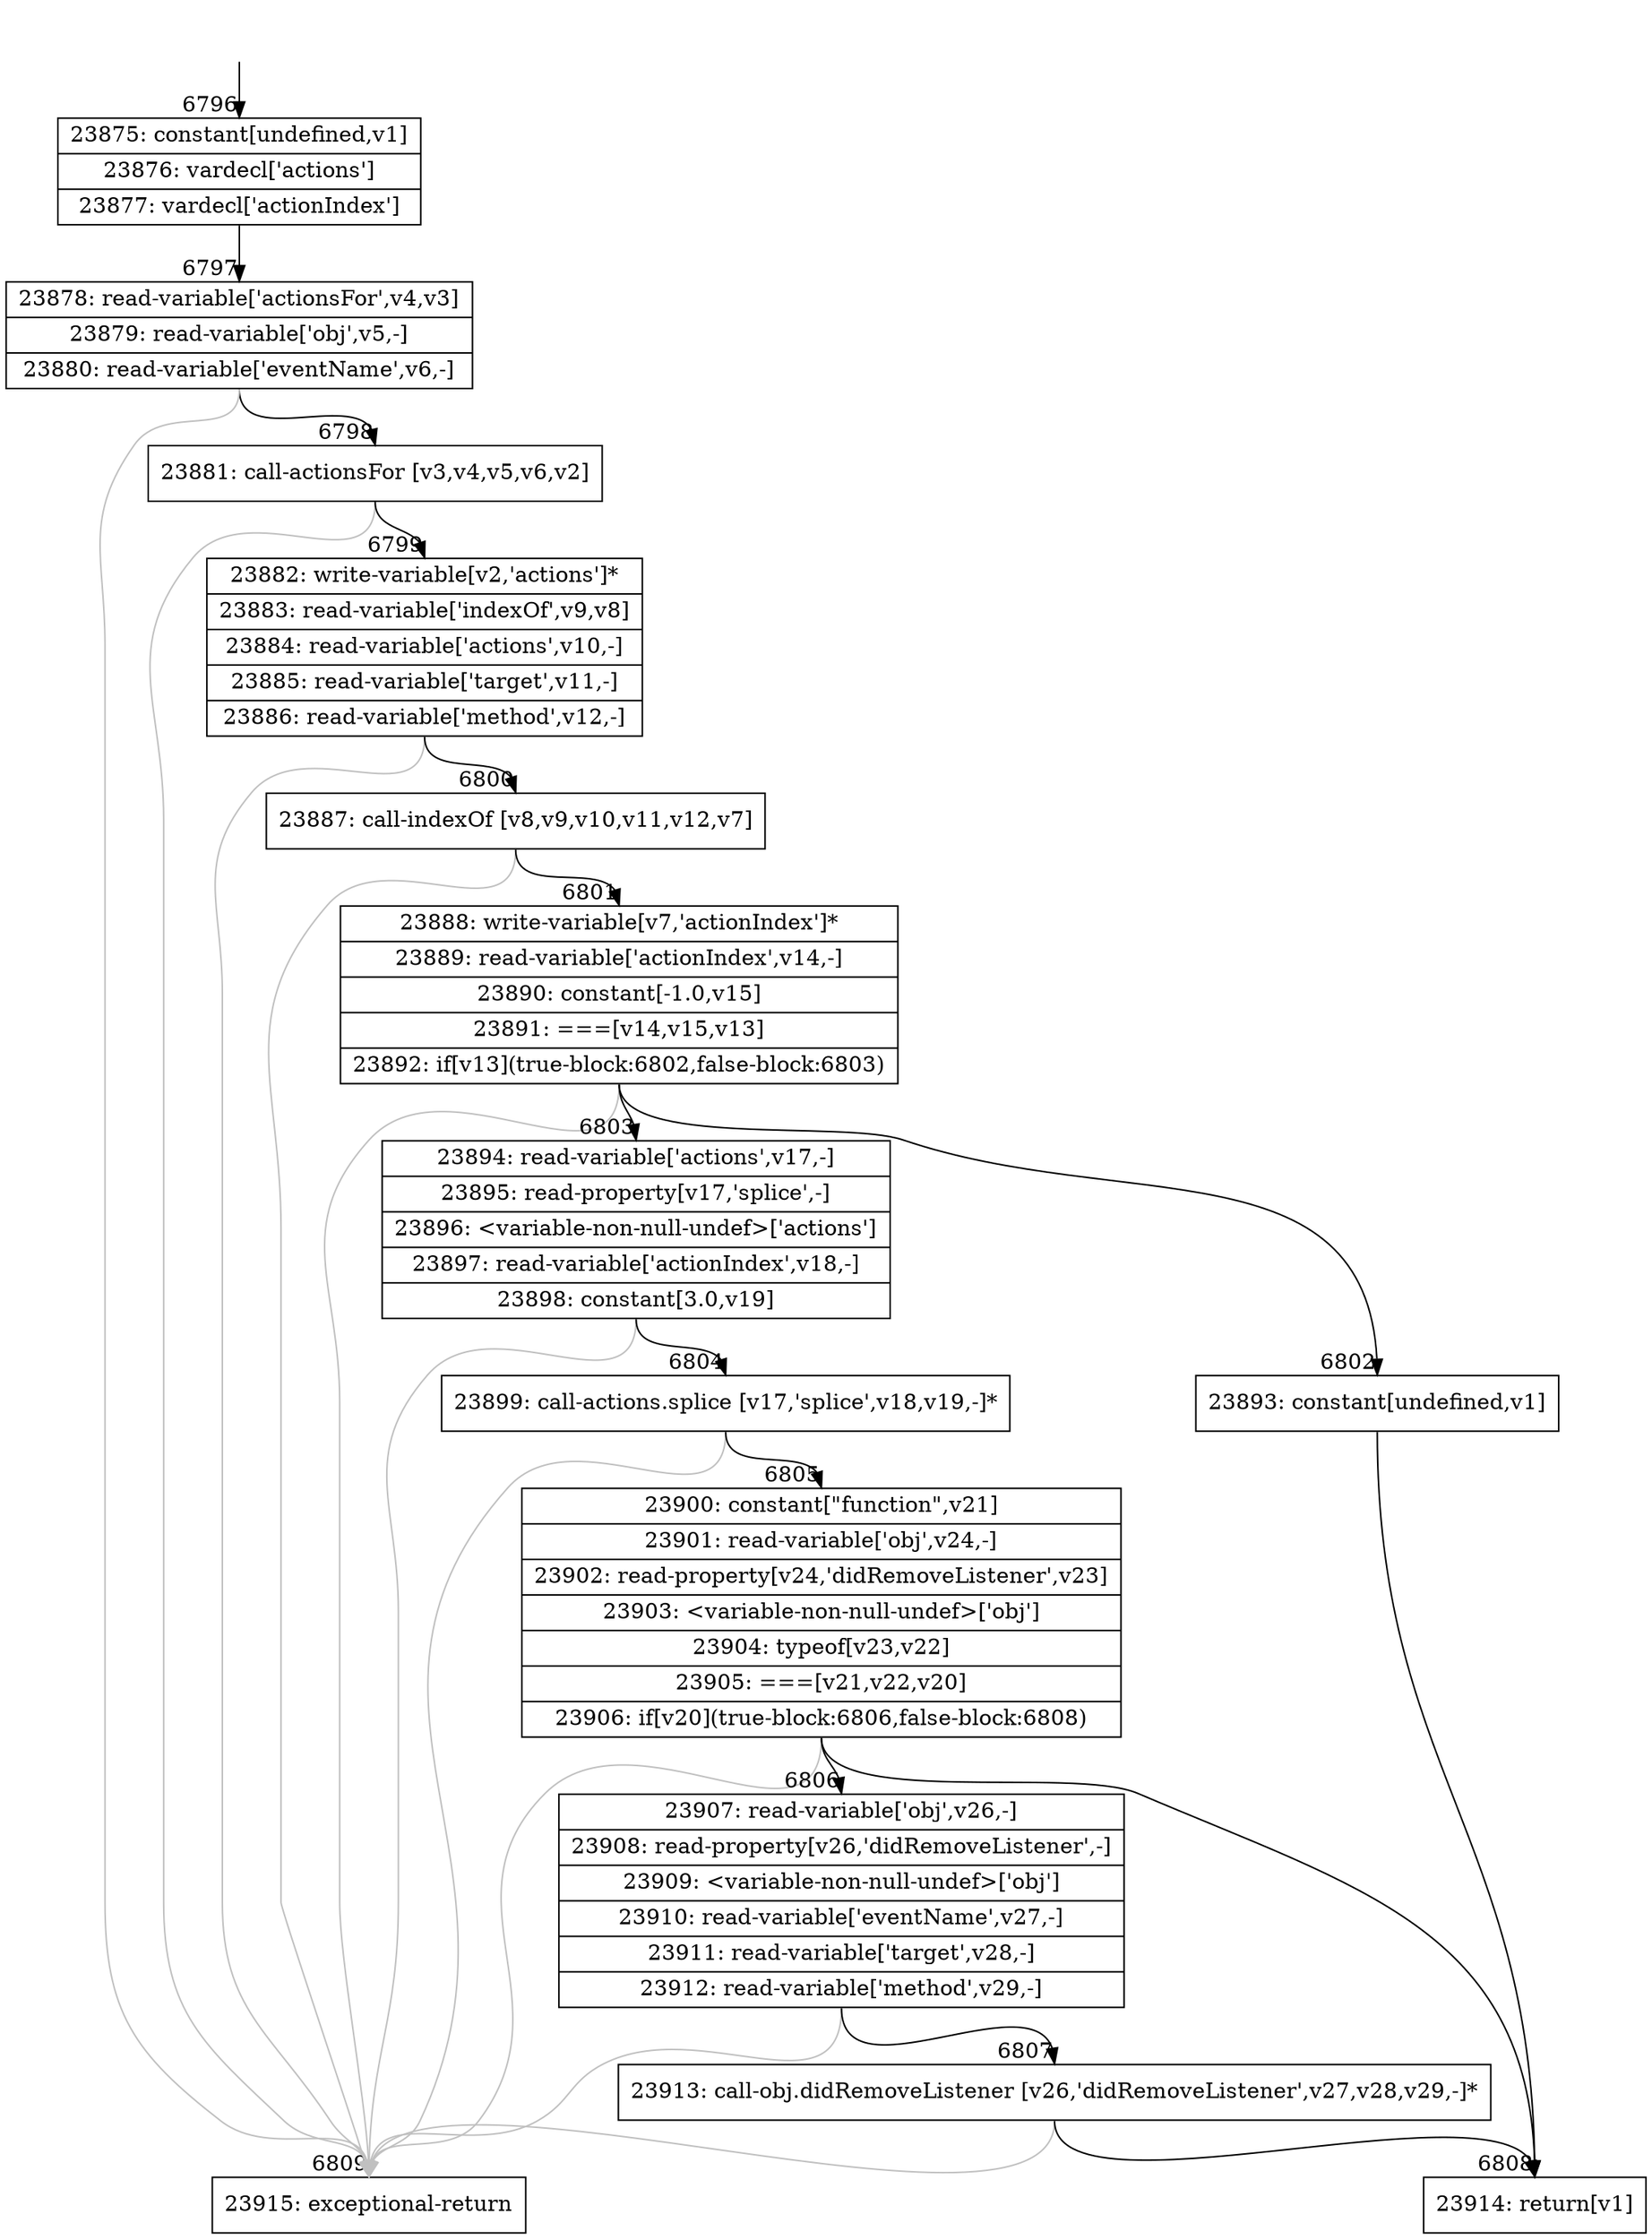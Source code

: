 digraph {
rankdir="TD"
BB_entry562[shape=none,label=""];
BB_entry562 -> BB6796 [tailport=s, headport=n, headlabel="    6796"]
BB6796 [shape=record label="{23875: constant[undefined,v1]|23876: vardecl['actions']|23877: vardecl['actionIndex']}" ] 
BB6796 -> BB6797 [tailport=s, headport=n, headlabel="      6797"]
BB6797 [shape=record label="{23878: read-variable['actionsFor',v4,v3]|23879: read-variable['obj',v5,-]|23880: read-variable['eventName',v6,-]}" ] 
BB6797 -> BB6798 [tailport=s, headport=n, headlabel="      6798"]
BB6797 -> BB6809 [tailport=s, headport=n, color=gray, headlabel="      6809"]
BB6798 [shape=record label="{23881: call-actionsFor [v3,v4,v5,v6,v2]}" ] 
BB6798 -> BB6799 [tailport=s, headport=n, headlabel="      6799"]
BB6798 -> BB6809 [tailport=s, headport=n, color=gray]
BB6799 [shape=record label="{23882: write-variable[v2,'actions']*|23883: read-variable['indexOf',v9,v8]|23884: read-variable['actions',v10,-]|23885: read-variable['target',v11,-]|23886: read-variable['method',v12,-]}" ] 
BB6799 -> BB6800 [tailport=s, headport=n, headlabel="      6800"]
BB6799 -> BB6809 [tailport=s, headport=n, color=gray]
BB6800 [shape=record label="{23887: call-indexOf [v8,v9,v10,v11,v12,v7]}" ] 
BB6800 -> BB6801 [tailport=s, headport=n, headlabel="      6801"]
BB6800 -> BB6809 [tailport=s, headport=n, color=gray]
BB6801 [shape=record label="{23888: write-variable[v7,'actionIndex']*|23889: read-variable['actionIndex',v14,-]|23890: constant[-1.0,v15]|23891: ===[v14,v15,v13]|23892: if[v13](true-block:6802,false-block:6803)}" ] 
BB6801 -> BB6802 [tailport=s, headport=n, headlabel="      6802"]
BB6801 -> BB6803 [tailport=s, headport=n, headlabel="      6803"]
BB6801 -> BB6809 [tailport=s, headport=n, color=gray]
BB6802 [shape=record label="{23893: constant[undefined,v1]}" ] 
BB6802 -> BB6808 [tailport=s, headport=n, headlabel="      6808"]
BB6803 [shape=record label="{23894: read-variable['actions',v17,-]|23895: read-property[v17,'splice',-]|23896: \<variable-non-null-undef\>['actions']|23897: read-variable['actionIndex',v18,-]|23898: constant[3.0,v19]}" ] 
BB6803 -> BB6804 [tailport=s, headport=n, headlabel="      6804"]
BB6803 -> BB6809 [tailport=s, headport=n, color=gray]
BB6804 [shape=record label="{23899: call-actions.splice [v17,'splice',v18,v19,-]*}" ] 
BB6804 -> BB6805 [tailport=s, headport=n, headlabel="      6805"]
BB6804 -> BB6809 [tailport=s, headport=n, color=gray]
BB6805 [shape=record label="{23900: constant[\"function\",v21]|23901: read-variable['obj',v24,-]|23902: read-property[v24,'didRemoveListener',v23]|23903: \<variable-non-null-undef\>['obj']|23904: typeof[v23,v22]|23905: ===[v21,v22,v20]|23906: if[v20](true-block:6806,false-block:6808)}" ] 
BB6805 -> BB6806 [tailport=s, headport=n, headlabel="      6806"]
BB6805 -> BB6808 [tailport=s, headport=n]
BB6805 -> BB6809 [tailport=s, headport=n, color=gray]
BB6806 [shape=record label="{23907: read-variable['obj',v26,-]|23908: read-property[v26,'didRemoveListener',-]|23909: \<variable-non-null-undef\>['obj']|23910: read-variable['eventName',v27,-]|23911: read-variable['target',v28,-]|23912: read-variable['method',v29,-]}" ] 
BB6806 -> BB6807 [tailport=s, headport=n, headlabel="      6807"]
BB6806 -> BB6809 [tailport=s, headport=n, color=gray]
BB6807 [shape=record label="{23913: call-obj.didRemoveListener [v26,'didRemoveListener',v27,v28,v29,-]*}" ] 
BB6807 -> BB6808 [tailport=s, headport=n]
BB6807 -> BB6809 [tailport=s, headport=n, color=gray]
BB6808 [shape=record label="{23914: return[v1]}" ] 
BB6809 [shape=record label="{23915: exceptional-return}" ] 
//#$~ 12734
}
